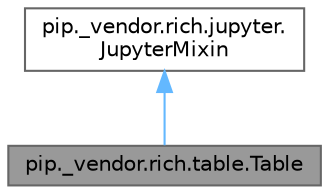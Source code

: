 digraph "pip._vendor.rich.table.Table"
{
 // LATEX_PDF_SIZE
  bgcolor="transparent";
  edge [fontname=Helvetica,fontsize=10,labelfontname=Helvetica,labelfontsize=10];
  node [fontname=Helvetica,fontsize=10,shape=box,height=0.2,width=0.4];
  Node1 [id="Node000001",label="pip._vendor.rich.table.Table",height=0.2,width=0.4,color="gray40", fillcolor="grey60", style="filled", fontcolor="black",tooltip=" "];
  Node2 -> Node1 [id="edge2_Node000001_Node000002",dir="back",color="steelblue1",style="solid",tooltip=" "];
  Node2 [id="Node000002",label="pip._vendor.rich.jupyter.\lJupyterMixin",height=0.2,width=0.4,color="gray40", fillcolor="white", style="filled",URL="$d1/d4e/classpip_1_1__vendor_1_1rich_1_1jupyter_1_1JupyterMixin.html",tooltip=" "];
}
